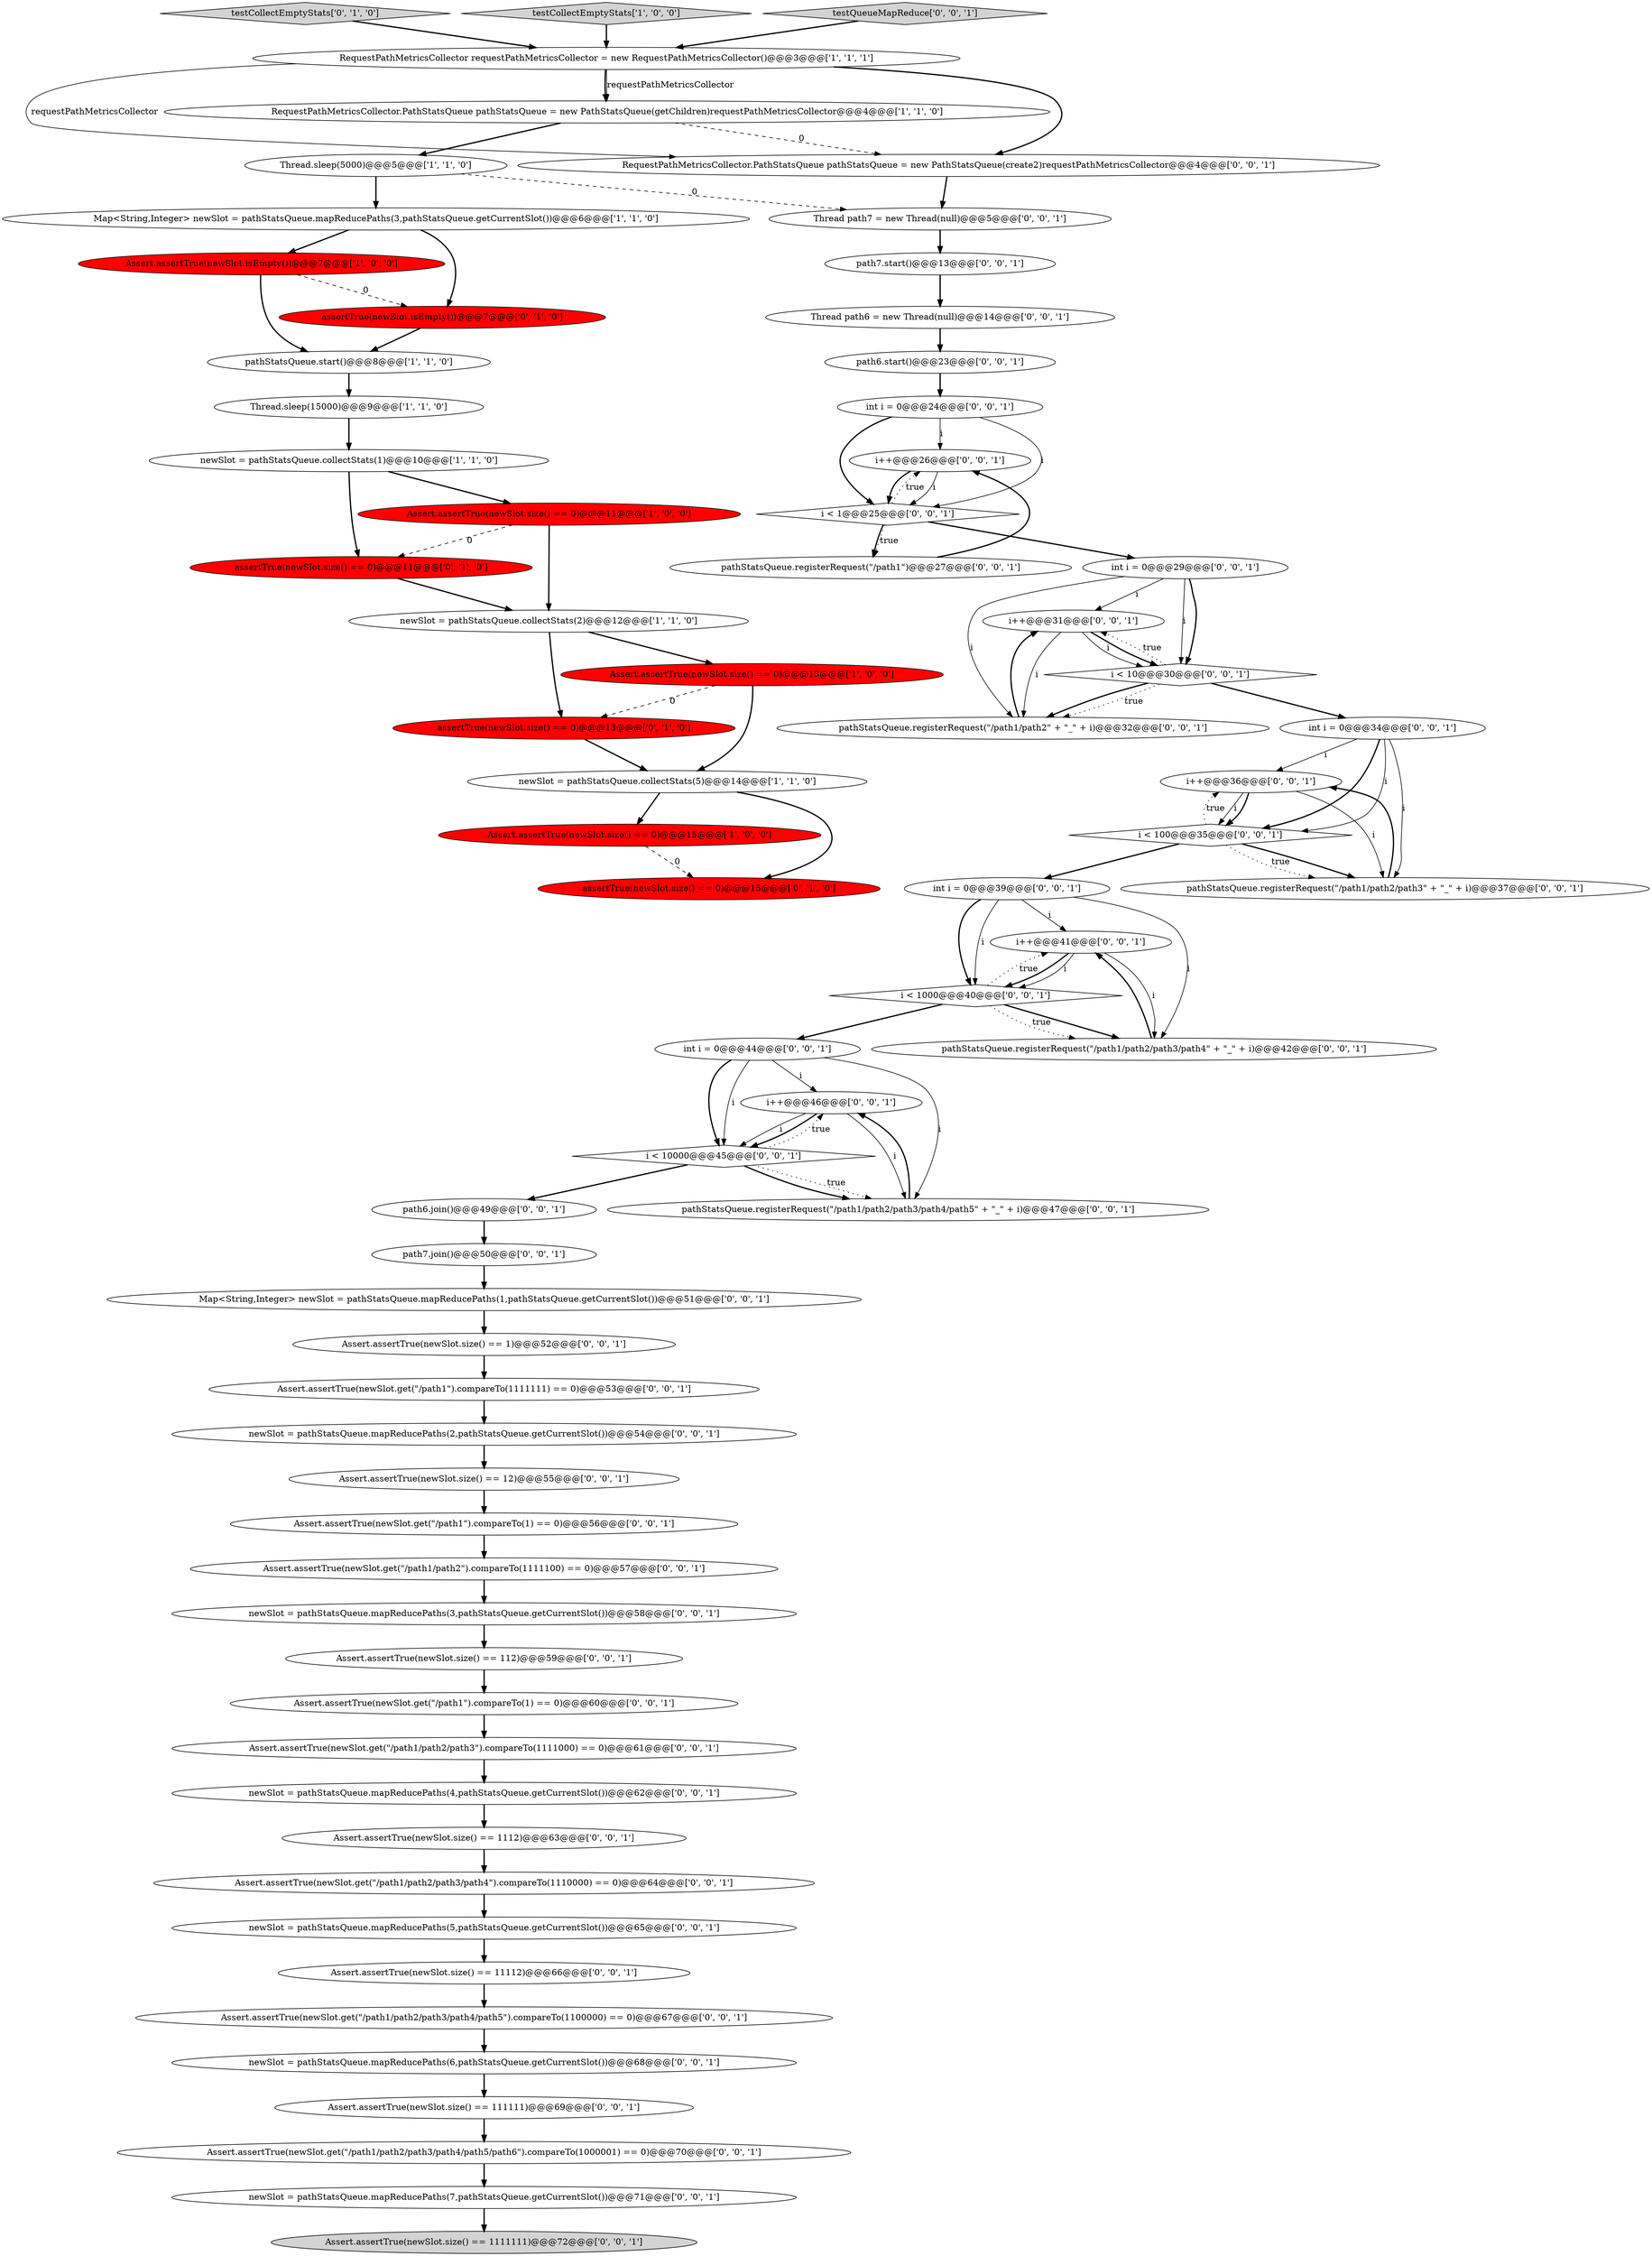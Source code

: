 digraph {
49 [style = filled, label = "Thread path7 = new Thread(null)@@@5@@@['0', '0', '1']", fillcolor = white, shape = ellipse image = "AAA0AAABBB3BBB"];
59 [style = filled, label = "i++@@@46@@@['0', '0', '1']", fillcolor = white, shape = ellipse image = "AAA0AAABBB3BBB"];
24 [style = filled, label = "i++@@@31@@@['0', '0', '1']", fillcolor = white, shape = ellipse image = "AAA0AAABBB3BBB"];
27 [style = filled, label = "newSlot = pathStatsQueue.mapReducePaths(2,pathStatsQueue.getCurrentSlot())@@@54@@@['0', '0', '1']", fillcolor = white, shape = ellipse image = "AAA0AAABBB3BBB"];
29 [style = filled, label = "int i = 0@@@44@@@['0', '0', '1']", fillcolor = white, shape = ellipse image = "AAA0AAABBB3BBB"];
56 [style = filled, label = "Map<String,Integer> newSlot = pathStatsQueue.mapReducePaths(1,pathStatsQueue.getCurrentSlot())@@@51@@@['0', '0', '1']", fillcolor = white, shape = ellipse image = "AAA0AAABBB3BBB"];
9 [style = filled, label = "RequestPathMetricsCollector.PathStatsQueue pathStatsQueue = new PathStatsQueue(getChildren)requestPathMetricsCollector@@@4@@@['1', '1', '0']", fillcolor = white, shape = ellipse image = "AAA0AAABBB1BBB"];
61 [style = filled, label = "pathStatsQueue.registerRequest(\"/path1/path2\" + \"_\" + i)@@@32@@@['0', '0', '1']", fillcolor = white, shape = ellipse image = "AAA0AAABBB3BBB"];
28 [style = filled, label = "int i = 0@@@29@@@['0', '0', '1']", fillcolor = white, shape = ellipse image = "AAA0AAABBB3BBB"];
64 [style = filled, label = "i++@@@41@@@['0', '0', '1']", fillcolor = white, shape = ellipse image = "AAA0AAABBB3BBB"];
34 [style = filled, label = "Assert.assertTrue(newSlot.get(\"/path1/path2/path3/path4/path5\").compareTo(1100000) == 0)@@@67@@@['0', '0', '1']", fillcolor = white, shape = ellipse image = "AAA0AAABBB3BBB"];
60 [style = filled, label = "newSlot = pathStatsQueue.mapReducePaths(4,pathStatsQueue.getCurrentSlot())@@@62@@@['0', '0', '1']", fillcolor = white, shape = ellipse image = "AAA0AAABBB3BBB"];
35 [style = filled, label = "Assert.assertTrue(newSlot.size() == 111111)@@@69@@@['0', '0', '1']", fillcolor = white, shape = ellipse image = "AAA0AAABBB3BBB"];
31 [style = filled, label = "newSlot = pathStatsQueue.mapReducePaths(6,pathStatsQueue.getCurrentSlot())@@@68@@@['0', '0', '1']", fillcolor = white, shape = ellipse image = "AAA0AAABBB3BBB"];
22 [style = filled, label = "i++@@@26@@@['0', '0', '1']", fillcolor = white, shape = ellipse image = "AAA0AAABBB3BBB"];
4 [style = filled, label = "Map<String,Integer> newSlot = pathStatsQueue.mapReducePaths(3,pathStatsQueue.getCurrentSlot())@@@6@@@['1', '1', '0']", fillcolor = white, shape = ellipse image = "AAA0AAABBB1BBB"];
18 [style = filled, label = "assertTrue(newSlot.isEmpty())@@@7@@@['0', '1', '0']", fillcolor = red, shape = ellipse image = "AAA1AAABBB2BBB"];
51 [style = filled, label = "i++@@@36@@@['0', '0', '1']", fillcolor = white, shape = ellipse image = "AAA0AAABBB3BBB"];
44 [style = filled, label = "i < 100@@@35@@@['0', '0', '1']", fillcolor = white, shape = diamond image = "AAA0AAABBB3BBB"];
38 [style = filled, label = "pathStatsQueue.registerRequest(\"/path1/path2/path3/path4/path5\" + \"_\" + i)@@@47@@@['0', '0', '1']", fillcolor = white, shape = ellipse image = "AAA0AAABBB3BBB"];
6 [style = filled, label = "Thread.sleep(15000)@@@9@@@['1', '1', '0']", fillcolor = white, shape = ellipse image = "AAA0AAABBB1BBB"];
0 [style = filled, label = "RequestPathMetricsCollector requestPathMetricsCollector = new RequestPathMetricsCollector()@@@3@@@['1', '1', '1']", fillcolor = white, shape = ellipse image = "AAA0AAABBB1BBB"];
3 [style = filled, label = "Assert.assertTrue(newSlot.size() == 0)@@@15@@@['1', '0', '0']", fillcolor = red, shape = ellipse image = "AAA1AAABBB1BBB"];
48 [style = filled, label = "Assert.assertTrue(newSlot.size() == 1112)@@@63@@@['0', '0', '1']", fillcolor = white, shape = ellipse image = "AAA0AAABBB3BBB"];
12 [style = filled, label = "newSlot = pathStatsQueue.collectStats(1)@@@10@@@['1', '1', '0']", fillcolor = white, shape = ellipse image = "AAA0AAABBB1BBB"];
62 [style = filled, label = "newSlot = pathStatsQueue.mapReducePaths(5,pathStatsQueue.getCurrentSlot())@@@65@@@['0', '0', '1']", fillcolor = white, shape = ellipse image = "AAA0AAABBB3BBB"];
46 [style = filled, label = "int i = 0@@@34@@@['0', '0', '1']", fillcolor = white, shape = ellipse image = "AAA0AAABBB3BBB"];
55 [style = filled, label = "Assert.assertTrue(newSlot.size() == 1)@@@52@@@['0', '0', '1']", fillcolor = white, shape = ellipse image = "AAA0AAABBB3BBB"];
21 [style = filled, label = "i < 1@@@25@@@['0', '0', '1']", fillcolor = white, shape = diamond image = "AAA0AAABBB3BBB"];
14 [style = filled, label = "testCollectEmptyStats['0', '1', '0']", fillcolor = lightgray, shape = diamond image = "AAA0AAABBB2BBB"];
37 [style = filled, label = "pathStatsQueue.registerRequest(\"/path1/path2/path3/path4\" + \"_\" + i)@@@42@@@['0', '0', '1']", fillcolor = white, shape = ellipse image = "AAA0AAABBB3BBB"];
58 [style = filled, label = "int i = 0@@@39@@@['0', '0', '1']", fillcolor = white, shape = ellipse image = "AAA0AAABBB3BBB"];
47 [style = filled, label = "path6.join()@@@49@@@['0', '0', '1']", fillcolor = white, shape = ellipse image = "AAA0AAABBB3BBB"];
40 [style = filled, label = "path7.join()@@@50@@@['0', '0', '1']", fillcolor = white, shape = ellipse image = "AAA0AAABBB3BBB"];
54 [style = filled, label = "i < 10@@@30@@@['0', '0', '1']", fillcolor = white, shape = diamond image = "AAA0AAABBB3BBB"];
42 [style = filled, label = "Assert.assertTrue(newSlot.size() == 12)@@@55@@@['0', '0', '1']", fillcolor = white, shape = ellipse image = "AAA0AAABBB3BBB"];
25 [style = filled, label = "Assert.assertTrue(newSlot.get(\"/path1\").compareTo(1) == 0)@@@56@@@['0', '0', '1']", fillcolor = white, shape = ellipse image = "AAA0AAABBB3BBB"];
2 [style = filled, label = "Assert.assertTrue(newSlot.isEmpty())@@@7@@@['1', '0', '0']", fillcolor = red, shape = ellipse image = "AAA1AAABBB1BBB"];
7 [style = filled, label = "newSlot = pathStatsQueue.collectStats(2)@@@12@@@['1', '1', '0']", fillcolor = white, shape = ellipse image = "AAA0AAABBB1BBB"];
8 [style = filled, label = "testCollectEmptyStats['1', '0', '0']", fillcolor = lightgray, shape = diamond image = "AAA0AAABBB1BBB"];
16 [style = filled, label = "assertTrue(newSlot.size() == 0)@@@11@@@['0', '1', '0']", fillcolor = red, shape = ellipse image = "AAA1AAABBB2BBB"];
13 [style = filled, label = "newSlot = pathStatsQueue.collectStats(5)@@@14@@@['1', '1', '0']", fillcolor = white, shape = ellipse image = "AAA0AAABBB1BBB"];
5 [style = filled, label = "Assert.assertTrue(newSlot.size() == 0)@@@11@@@['1', '0', '0']", fillcolor = red, shape = ellipse image = "AAA1AAABBB1BBB"];
17 [style = filled, label = "assertTrue(newSlot.size() == 0)@@@15@@@['0', '1', '0']", fillcolor = red, shape = ellipse image = "AAA1AAABBB2BBB"];
45 [style = filled, label = "i < 10000@@@45@@@['0', '0', '1']", fillcolor = white, shape = diamond image = "AAA0AAABBB3BBB"];
50 [style = filled, label = "testQueueMapReduce['0', '0', '1']", fillcolor = lightgray, shape = diamond image = "AAA0AAABBB3BBB"];
33 [style = filled, label = "Assert.assertTrue(newSlot.get(\"/path1/path2/path3/path4/path5/path6\").compareTo(1000001) == 0)@@@70@@@['0', '0', '1']", fillcolor = white, shape = ellipse image = "AAA0AAABBB3BBB"];
36 [style = filled, label = "Assert.assertTrue(newSlot.get(\"/path1\").compareTo(1111111) == 0)@@@53@@@['0', '0', '1']", fillcolor = white, shape = ellipse image = "AAA0AAABBB3BBB"];
23 [style = filled, label = "newSlot = pathStatsQueue.mapReducePaths(7,pathStatsQueue.getCurrentSlot())@@@71@@@['0', '0', '1']", fillcolor = white, shape = ellipse image = "AAA0AAABBB3BBB"];
53 [style = filled, label = "pathStatsQueue.registerRequest(\"/path1\")@@@27@@@['0', '0', '1']", fillcolor = white, shape = ellipse image = "AAA0AAABBB3BBB"];
11 [style = filled, label = "Thread.sleep(5000)@@@5@@@['1', '1', '0']", fillcolor = white, shape = ellipse image = "AAA0AAABBB1BBB"];
66 [style = filled, label = "Assert.assertTrue(newSlot.get(\"/path1\").compareTo(1) == 0)@@@60@@@['0', '0', '1']", fillcolor = white, shape = ellipse image = "AAA0AAABBB3BBB"];
68 [style = filled, label = "Assert.assertTrue(newSlot.size() == 11112)@@@66@@@['0', '0', '1']", fillcolor = white, shape = ellipse image = "AAA0AAABBB3BBB"];
65 [style = filled, label = "Assert.assertTrue(newSlot.size() == 112)@@@59@@@['0', '0', '1']", fillcolor = white, shape = ellipse image = "AAA0AAABBB3BBB"];
39 [style = filled, label = "Assert.assertTrue(newSlot.size() == 1111111)@@@72@@@['0', '0', '1']", fillcolor = lightgray, shape = ellipse image = "AAA0AAABBB3BBB"];
15 [style = filled, label = "assertTrue(newSlot.size() == 0)@@@13@@@['0', '1', '0']", fillcolor = red, shape = ellipse image = "AAA1AAABBB2BBB"];
26 [style = filled, label = "pathStatsQueue.registerRequest(\"/path1/path2/path3\" + \"_\" + i)@@@37@@@['0', '0', '1']", fillcolor = white, shape = ellipse image = "AAA0AAABBB3BBB"];
19 [style = filled, label = "Thread path6 = new Thread(null)@@@14@@@['0', '0', '1']", fillcolor = white, shape = ellipse image = "AAA0AAABBB3BBB"];
1 [style = filled, label = "pathStatsQueue.start()@@@8@@@['1', '1', '0']", fillcolor = white, shape = ellipse image = "AAA0AAABBB1BBB"];
10 [style = filled, label = "Assert.assertTrue(newSlot.size() == 0)@@@13@@@['1', '0', '0']", fillcolor = red, shape = ellipse image = "AAA1AAABBB1BBB"];
20 [style = filled, label = "int i = 0@@@24@@@['0', '0', '1']", fillcolor = white, shape = ellipse image = "AAA0AAABBB3BBB"];
32 [style = filled, label = "RequestPathMetricsCollector.PathStatsQueue pathStatsQueue = new PathStatsQueue(create2)requestPathMetricsCollector@@@4@@@['0', '0', '1']", fillcolor = white, shape = ellipse image = "AAA0AAABBB3BBB"];
41 [style = filled, label = "Assert.assertTrue(newSlot.get(\"/path1/path2/path3/path4\").compareTo(1110000) == 0)@@@64@@@['0', '0', '1']", fillcolor = white, shape = ellipse image = "AAA0AAABBB3BBB"];
57 [style = filled, label = "newSlot = pathStatsQueue.mapReducePaths(3,pathStatsQueue.getCurrentSlot())@@@58@@@['0', '0', '1']", fillcolor = white, shape = ellipse image = "AAA0AAABBB3BBB"];
63 [style = filled, label = "path7.start()@@@13@@@['0', '0', '1']", fillcolor = white, shape = ellipse image = "AAA0AAABBB3BBB"];
67 [style = filled, label = "Assert.assertTrue(newSlot.get(\"/path1/path2\").compareTo(1111100) == 0)@@@57@@@['0', '0', '1']", fillcolor = white, shape = ellipse image = "AAA0AAABBB3BBB"];
52 [style = filled, label = "path6.start()@@@23@@@['0', '0', '1']", fillcolor = white, shape = ellipse image = "AAA0AAABBB3BBB"];
30 [style = filled, label = "Assert.assertTrue(newSlot.get(\"/path1/path2/path3\").compareTo(1111000) == 0)@@@61@@@['0', '0', '1']", fillcolor = white, shape = ellipse image = "AAA0AAABBB3BBB"];
43 [style = filled, label = "i < 1000@@@40@@@['0', '0', '1']", fillcolor = white, shape = diamond image = "AAA0AAABBB3BBB"];
28->54 [style = solid, label="i"];
55->36 [style = bold, label=""];
43->64 [style = dotted, label="true"];
9->11 [style = bold, label=""];
12->5 [style = bold, label=""];
0->9 [style = solid, label="requestPathMetricsCollector"];
16->7 [style = bold, label=""];
51->44 [style = solid, label="i"];
45->59 [style = dotted, label="true"];
45->38 [style = dotted, label="true"];
54->61 [style = dotted, label="true"];
54->24 [style = dotted, label="true"];
26->51 [style = bold, label=""];
21->28 [style = bold, label=""];
29->45 [style = bold, label=""];
8->0 [style = bold, label=""];
13->17 [style = bold, label=""];
31->35 [style = bold, label=""];
46->26 [style = solid, label="i"];
59->45 [style = solid, label="i"];
45->38 [style = bold, label=""];
67->57 [style = bold, label=""];
61->24 [style = bold, label=""];
43->29 [style = bold, label=""];
49->63 [style = bold, label=""];
22->21 [style = solid, label="i"];
24->61 [style = solid, label="i"];
59->38 [style = solid, label="i"];
64->43 [style = bold, label=""];
30->60 [style = bold, label=""];
10->15 [style = dashed, label="0"];
15->13 [style = bold, label=""];
48->41 [style = bold, label=""];
20->21 [style = solid, label="i"];
54->46 [style = bold, label=""];
32->49 [style = bold, label=""];
68->34 [style = bold, label=""];
51->44 [style = bold, label=""];
28->54 [style = bold, label=""];
34->31 [style = bold, label=""];
65->66 [style = bold, label=""];
4->18 [style = bold, label=""];
21->22 [style = dotted, label="true"];
44->26 [style = dotted, label="true"];
4->2 [style = bold, label=""];
60->48 [style = bold, label=""];
46->44 [style = solid, label="i"];
11->49 [style = dashed, label="0"];
33->23 [style = bold, label=""];
58->37 [style = solid, label="i"];
18->1 [style = bold, label=""];
29->38 [style = solid, label="i"];
29->45 [style = solid, label="i"];
2->18 [style = dashed, label="0"];
5->7 [style = bold, label=""];
66->30 [style = bold, label=""];
62->68 [style = bold, label=""];
57->65 [style = bold, label=""];
54->61 [style = bold, label=""];
38->59 [style = bold, label=""];
46->44 [style = bold, label=""];
58->43 [style = bold, label=""];
40->56 [style = bold, label=""];
47->40 [style = bold, label=""];
2->1 [style = bold, label=""];
59->45 [style = bold, label=""];
42->25 [style = bold, label=""];
11->4 [style = bold, label=""];
28->24 [style = solid, label="i"];
44->51 [style = dotted, label="true"];
9->32 [style = dashed, label="0"];
5->16 [style = dashed, label="0"];
1->6 [style = bold, label=""];
58->43 [style = solid, label="i"];
10->13 [style = bold, label=""];
64->43 [style = solid, label="i"];
21->53 [style = dotted, label="true"];
50->0 [style = bold, label=""];
37->64 [style = bold, label=""];
58->64 [style = solid, label="i"];
23->39 [style = bold, label=""];
7->15 [style = bold, label=""];
0->32 [style = bold, label=""];
51->26 [style = solid, label="i"];
24->54 [style = solid, label="i"];
41->62 [style = bold, label=""];
6->12 [style = bold, label=""];
0->9 [style = bold, label=""];
28->61 [style = solid, label="i"];
3->17 [style = dashed, label="0"];
7->10 [style = bold, label=""];
20->22 [style = solid, label="i"];
35->33 [style = bold, label=""];
0->32 [style = solid, label="requestPathMetricsCollector"];
22->21 [style = bold, label=""];
12->16 [style = bold, label=""];
53->22 [style = bold, label=""];
43->37 [style = bold, label=""];
63->19 [style = bold, label=""];
29->59 [style = solid, label="i"];
52->20 [style = bold, label=""];
24->54 [style = bold, label=""];
27->42 [style = bold, label=""];
20->21 [style = bold, label=""];
43->37 [style = dotted, label="true"];
36->27 [style = bold, label=""];
13->3 [style = bold, label=""];
14->0 [style = bold, label=""];
44->26 [style = bold, label=""];
45->47 [style = bold, label=""];
64->37 [style = solid, label="i"];
44->58 [style = bold, label=""];
46->51 [style = solid, label="i"];
25->67 [style = bold, label=""];
19->52 [style = bold, label=""];
56->55 [style = bold, label=""];
21->53 [style = bold, label=""];
}
